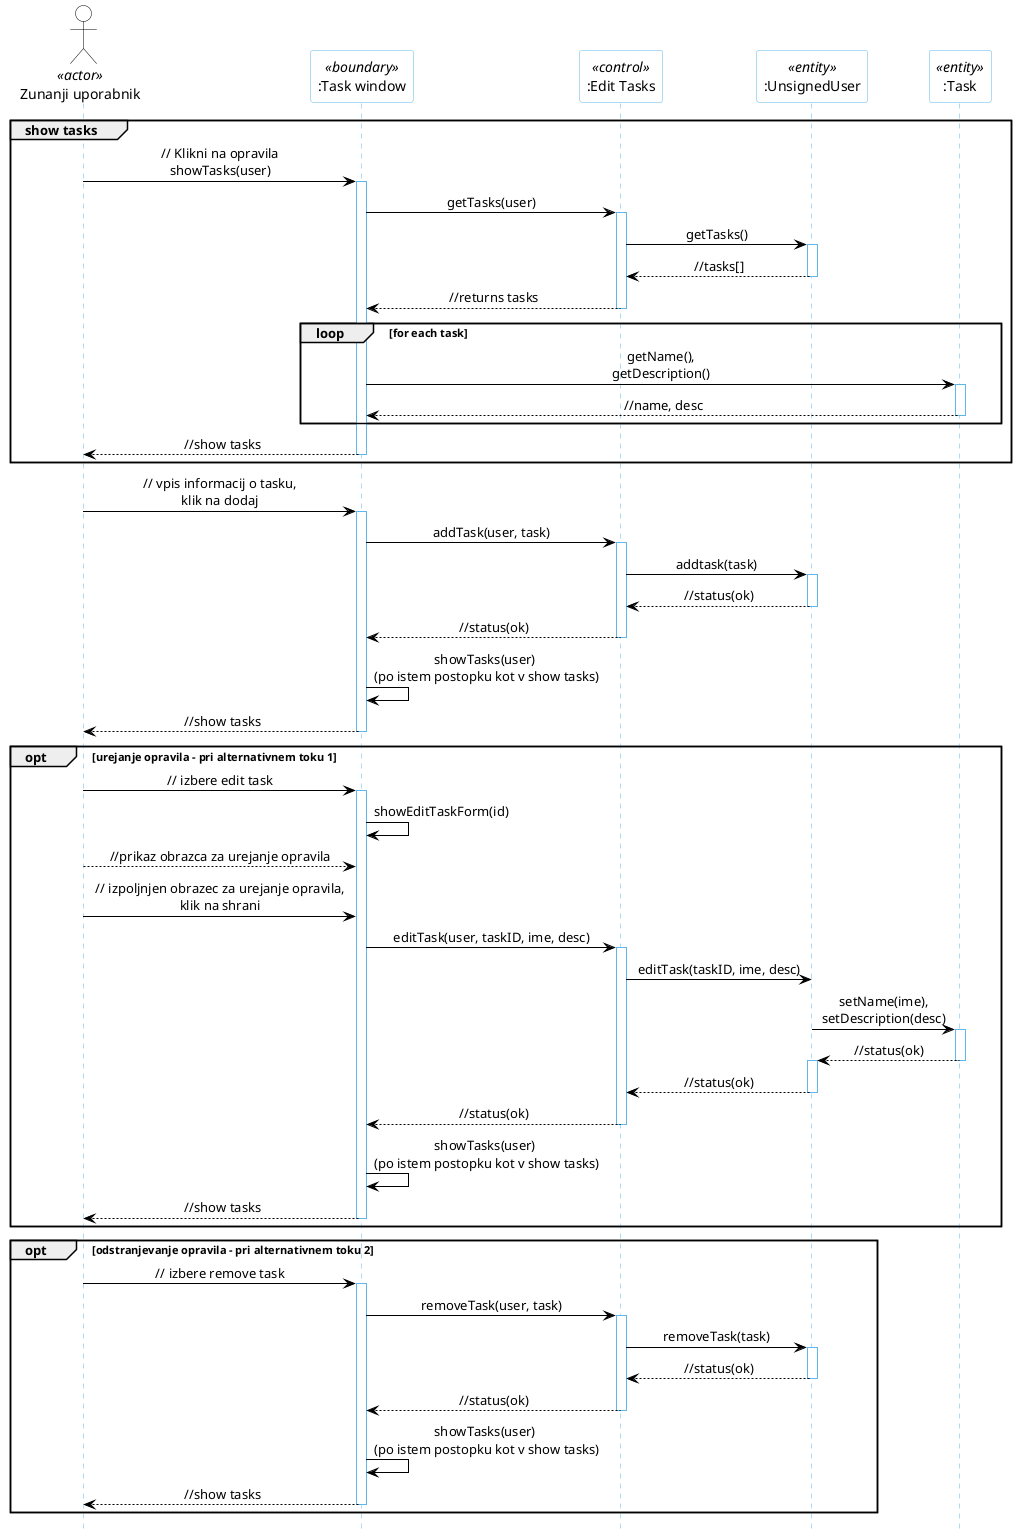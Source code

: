 @startuml urejanjeSeznamaOpravil
hide footbox

skinparam backgroundcolor transparent
skinparam defaultTextAlignment center
skinparam actorBorderColor black
skinparam actorBackgroundColor white
skinparam arrowColor black  
skinparam sequenceLifeLineBorderColor #5FB8EC
skinparam sequenceParticipantBorderColor #5FB8EC
skinparam sequenceParticipantBackgroundColor white

actor "Zunanji uporabnik" as zup<<actor>>
participant ":Task window" as Vmesnik <<boundary>>
participant ":Edit Tasks" as editTasks <<control>>
participant ":UnsignedUser" as UnsignedUser <<entity>>
participant ":Task" as task <<entity>>

group show tasks
zup -> Vmesnik: // Klikni na opravila\nshowTasks(user)

activate Vmesnik

Vmesnik -> editTasks: getTasks(user)
activate editTasks

editTasks -> UnsignedUser: getTasks()
activate UnsignedUser
editTasks <-- UnsignedUser: //tasks[]
deactivate UnsignedUser

Vmesnik <-- editTasks: //returns tasks
deactivate editTasks

loop for each task
Vmesnik -> task: getName(),\ngetDescription()
activate task
Vmesnik <-- task: //name, desc
deactivate task
end


zup <-- Vmesnik: //show tasks
deactivate Vmesnik
end
zup -> Vmesnik: // vpis informacij o tasku,\nklik na dodaj
activate Vmesnik

Vmesnik -> editTasks: addTask(user, task)
activate editTasks
editTasks -> UnsignedUser: addtask(task)
activate UnsignedUser
editTasks <-- UnsignedUser: //status(ok)
deactivate UnsignedUser
Vmesnik <-- editTasks: //status(ok)
deactivate editTasks
Vmesnik -> Vmesnik: showTasks(user) \n(po istem postopku kot v show tasks)
zup <-- Vmesnik: //show tasks 
deactivate Vmesnik

opt urejanje opravila - pri alternativnem toku 1
zup -> Vmesnik: // izbere edit task
activate Vmesnik

Vmesnik -> Vmesnik: showEditTaskForm(id)
Vmesnik <-- zup: //prikaz obrazca za urejanje opravila
zup -> Vmesnik: // izpoljnjen obrazec za urejanje opravila,\nklik na shrani

Vmesnik -> editTasks: editTask(user, taskID, ime, desc)
activate editTasks
editTasks -> UnsignedUser: editTask(taskID, ime, desc)
UnsignedUser -> task: setName(ime),\nsetDescription(desc)
activate task
UnsignedUser <-- task: //status(ok)
deactivate task
activate UnsignedUser
editTasks <-- UnsignedUser: //status(ok)
deactivate UnsignedUser
Vmesnik <-- editTasks: //status(ok)
deactivate editTasks
Vmesnik -> Vmesnik: showTasks(user) \n(po istem postopku kot v show tasks)
zup <-- Vmesnik: //show tasks
deactivate Vmesnik
end


opt odstranjevanje opravila - pri alternativnem toku 2
zup -> Vmesnik: // izbere remove task
activate Vmesnik

Vmesnik -> editTasks: removeTask(user, task)
activate editTasks
editTasks -> UnsignedUser: removeTask(task)
activate UnsignedUser
editTasks <-- UnsignedUser: //status(ok)
deactivate UnsignedUser
Vmesnik <-- editTasks: //status(ok)
deactivate editTasks
Vmesnik -> Vmesnik: showTasks(user) \n(po istem postopku kot v show tasks)
zup <-- Vmesnik: //show tasks
deactivate Vmesnik
end


'pred editTask more bit še logika prikaza možnosti editanja, vnašanja in preverjanje vnosa